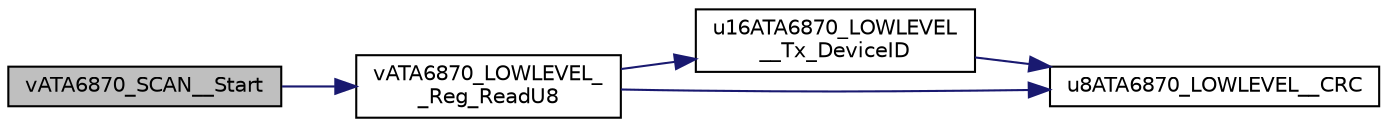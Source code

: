 digraph "vATA6870_SCAN__Start"
{
  edge [fontname="Helvetica",fontsize="10",labelfontname="Helvetica",labelfontsize="10"];
  node [fontname="Helvetica",fontsize="10",shape=record];
  rankdir="LR";
  Node1 [label="vATA6870_SCAN__Start",height=0.2,width=0.4,color="black", fillcolor="grey75", style="filled", fontcolor="black"];
  Node1 -> Node2 [color="midnightblue",fontsize="10",style="solid",fontname="Helvetica"];
  Node2 [label="vATA6870_LOWLEVEL_\l_Reg_ReadU8",height=0.2,width=0.4,color="black", fillcolor="white", style="filled",URL="$group___a_t_a6870_____l_o_w_l_e_v_e_l.html#gad9081db4f51c40aeb11d0a82b0b21d3b",tooltip="Read a byte / byte array from a device with a given length. "];
  Node2 -> Node3 [color="midnightblue",fontsize="10",style="solid",fontname="Helvetica"];
  Node3 [label="u16ATA6870_LOWLEVEL\l__Tx_DeviceID",height=0.2,width=0.4,color="black", fillcolor="white", style="filled",URL="$group___a_t_a6870_____l_o_w_l_e_v_e_l.html#ga84fd5c0dfcadafaba0fee7c0f89960a4",tooltip="Transmit the device ID portion on the SPI transaction. "];
  Node3 -> Node4 [color="midnightblue",fontsize="10",style="solid",fontname="Helvetica"];
  Node4 [label="u8ATA6870_LOWLEVEL__CRC",height=0.2,width=0.4,color="black", fillcolor="white", style="filled",URL="$group___a_t_a6870_____l_o_w_l_e_v_e_l.html#ga4b1efdf4a08f6154340fdee57150f075",tooltip="Compute one byte of the CRC. "];
  Node2 -> Node4 [color="midnightblue",fontsize="10",style="solid",fontname="Helvetica"];
}

